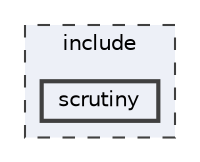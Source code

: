 digraph "include/scrutiny"
{
 // LATEX_PDF_SIZE
  bgcolor="transparent";
  edge [fontname=Helvetica,fontsize=10,labelfontname=Helvetica,labelfontsize=10];
  node [fontname=Helvetica,fontsize=10,shape=box,height=0.2,width=0.4];
  compound=true
  subgraph clusterdir_d44c64559bbebec7f509842c48db8b23 {
    graph [ bgcolor="#edf0f7", pencolor="grey25", label="include", fontname=Helvetica,fontsize=10 style="filled,dashed", URL="dir_d44c64559bbebec7f509842c48db8b23.html",tooltip=""]
  dir_bbea7df79ae1dc059877576c0778bec3 [label="scrutiny", fillcolor="#edf0f7", color="grey25", style="filled,bold", URL="dir_bbea7df79ae1dc059877576c0778bec3.html",tooltip=""];
  }
}
